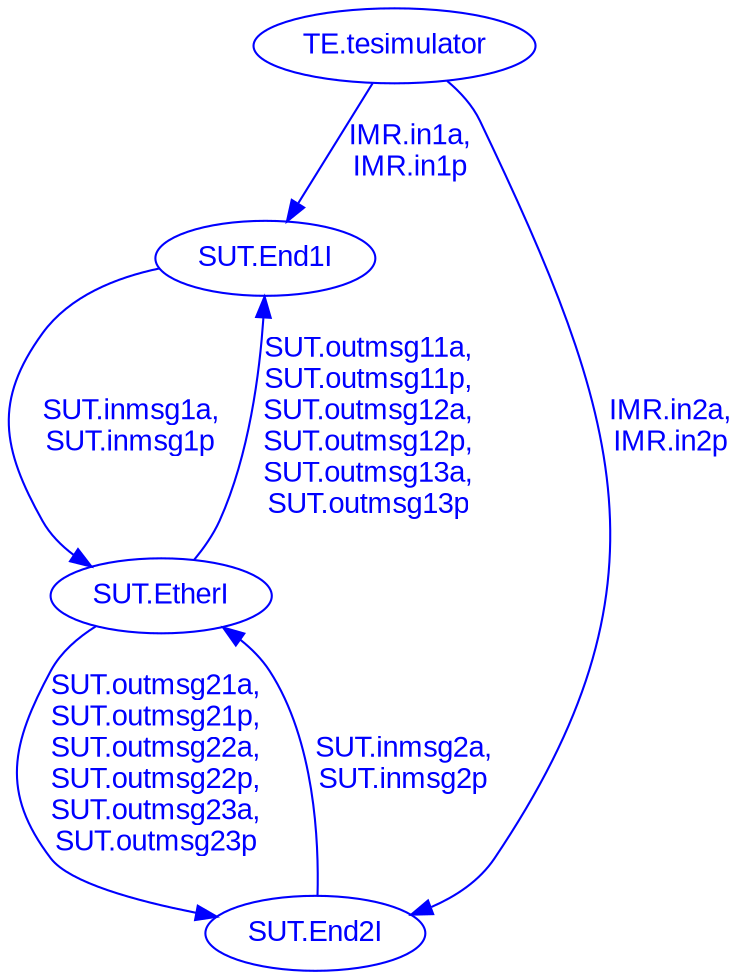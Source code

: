 digraph WRITES_TO_GRAPH {
	n5 [label="SUT.End1I",color=blue,fontcolor=blue,fontname="Arial"];
	n5 -> n19 [label="SUT.inmsg1a,\nSUT.inmsg1p",color=blue,fontcolor=blue,fontname="Arial"];
	n59 [label="SUT.End2I",color=blue,fontcolor=blue,fontname="Arial"];
	n59 -> n19 [label="SUT.inmsg2a,\nSUT.inmsg2p",color=blue,fontcolor=blue,fontname="Arial"];
	n19 [label="SUT.EtherI",color=blue,fontcolor=blue,fontname="Arial"];
	n19 -> n5 [label="SUT.outmsg11a,\nSUT.outmsg11p,\nSUT.outmsg12a,\nSUT.outmsg12p,\nSUT.outmsg13a,\nSUT.outmsg13p",color=blue,fontcolor=blue,fontname="Arial"];
	n19 -> n59 [label="SUT.outmsg21a,\nSUT.outmsg21p,\nSUT.outmsg22a,\nSUT.outmsg22p,\nSUT.outmsg23a,\nSUT.outmsg23p",color=blue,fontcolor=blue,fontname="Arial"];
	n75 [label="TE.tesimulator",color=blue,fontcolor=blue,fontname="Arial"];
	n75 -> n5 [label="IMR.in1a,\nIMR.in1p",color=blue,fontcolor=blue,fontname="Arial"];
	n75 -> n59 [label="IMR.in2a,\nIMR.in2p",color=blue,fontcolor=blue,fontname="Arial"];
}